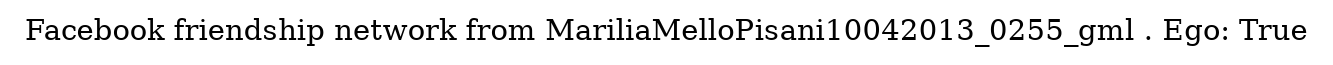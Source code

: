 digraph  {
	graph [label="Facebook friendship network from MariliaMelloPisani10042013_0255_gml . Ego: True"];
}
